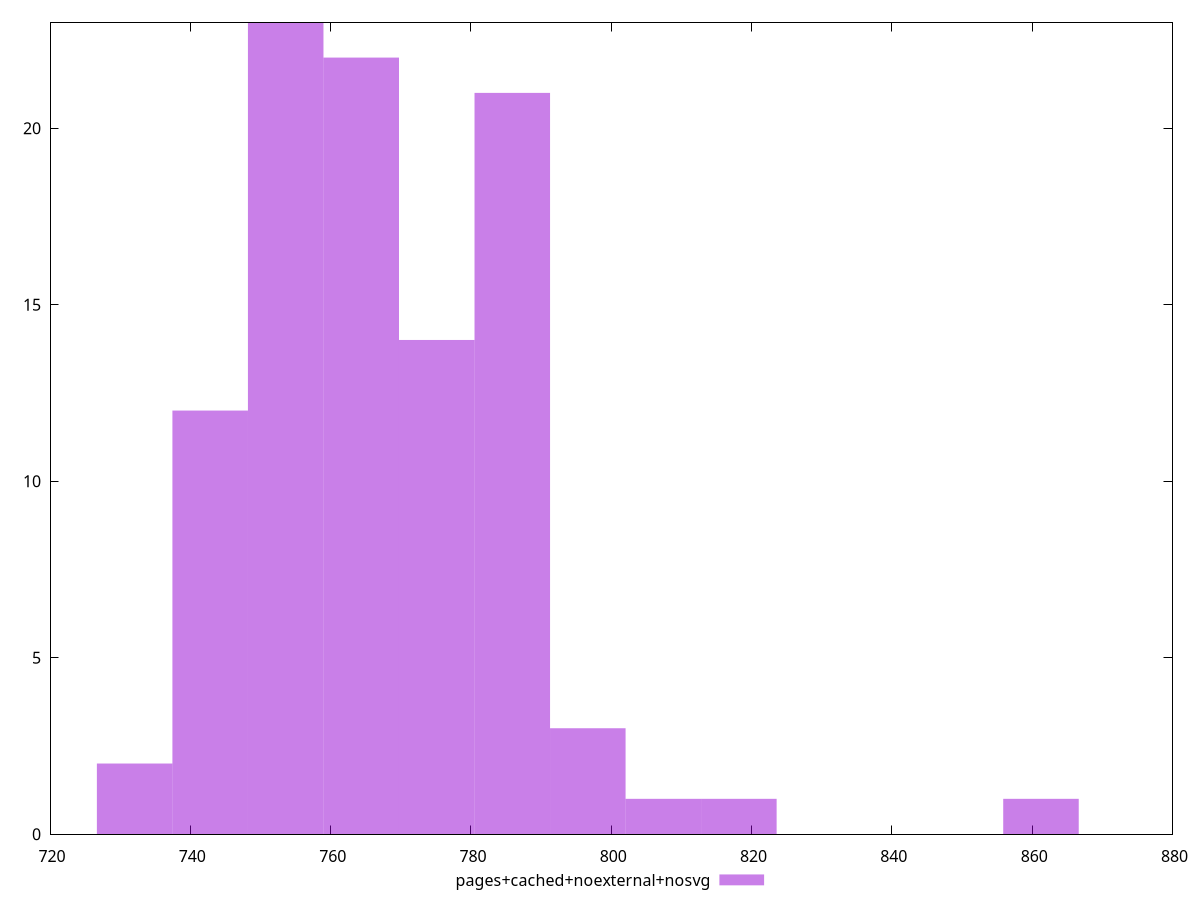 $_pagesCachedNoexternalNosvg <<EOF
742.8304418070541 12
775.1274175377955 14
764.3617589608817 22
753.596100383968 23
785.8930761147094 21
861.2526861531062 1
796.6587346916232 3
732.0647832301403 2
807.4243932685371 1
818.1900518454509 1
EOF
set key outside below
set terminal pngcairo
set output "report_00004_2020-11-02T20-21-41.718Z/mainthread-work-breakdown/pages+cached+noexternal+nosvg//raw_hist.png"
set yrange [0:23]
set boxwidth 10.765658576913827
set style fill transparent solid 0.5 noborder
plot $_pagesCachedNoexternalNosvg title "pages+cached+noexternal+nosvg" with boxes ,